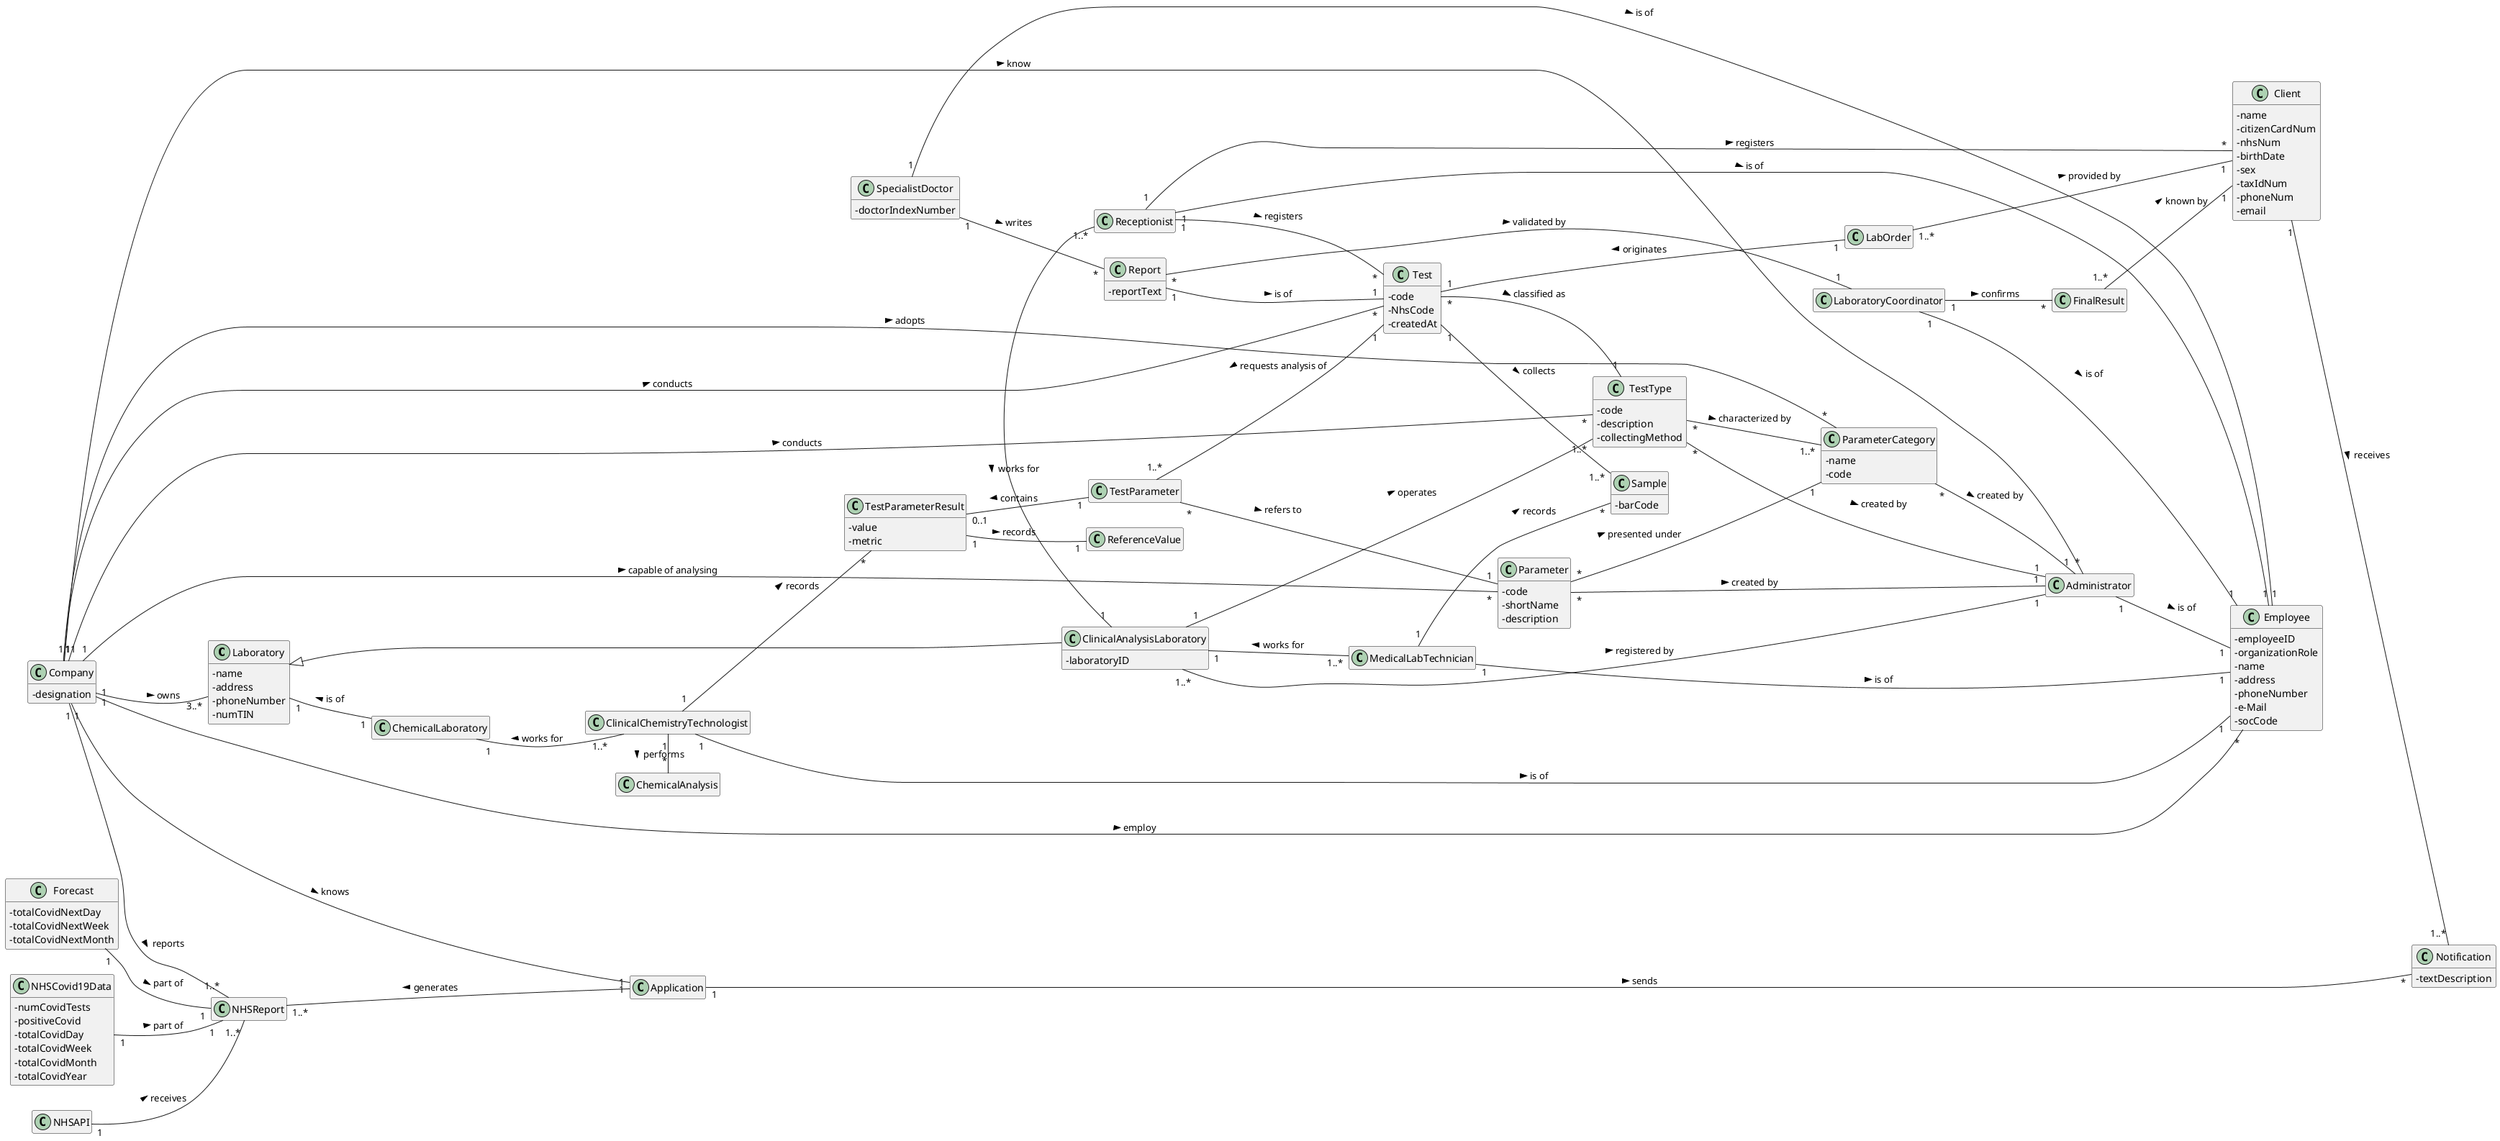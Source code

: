 @startuml

/'Adicionei Cliente <-> Resultado'/


skinparam classAttributeIconSize 0
hide empty methods
hide empty attributes
left to right direction

class Laboratory {
- name
- address
- phoneNumber
- numTIN
}

class Employee {
- employeeID
- organizationRole
- name
- address
- phoneNumber
- e-Mail
- socCode
}

class Test {
- code
- NhsCode
- createdAt
}

class Sample{
- barCode
}

class FinalResult{}
class TestParameterResult{
-value
-metric
}
class ReferenceValue{}
class TestParameter{}
/'class ClinicalResult{}'/
class Parameter{
- code
- shortName
- description
}
class Notification{
- textDescription
}
/'class Courier{}'/
class Report{
- reportText
}
class NHSReport{}
class Forecast{
- totalCovidNextDay
- totalCovidNextWeek
- totalCovidNextMonth
}

class NHSCovid19Data{
- numCovidTests
- positiveCovid
- totalCovidDay
- totalCovidWeek
- totalCovidMonth
- totalCovidYear
}

class Client{
- name
- citizenCardNum
- nhsNum
- birthDate
- sex
- taxIdNum
- phoneNum
- email
}
class Administrator{}

/'class Doctor{}'/
class Receptionist{}

class MedicalLabTechnician{}

class ClinicalChemistryTechnologist{}

class SpecialistDoctor{
- doctorIndexNumber
}

class LaboratoryCoordinator{}

class ClinicalAnalysisLaboratory{
- laboratoryID
}

class ChemicalLaboratory{}

class Application{}
class ChemicalAnalysis{}
/'class ClinicalAnalysis{}'/
class TestType{
- code
- description
- collectingMethod
}
class ParameterCategory{
- name
- code
}
/'
class Covid19Test{
}
class BloodTest{

}

class OtherTest{
}
'/

class Company{
- designation
}

/'class NHS{}'/
class NHSAPI{}
/'class ExternalModule{}'/

class LabOrder{}


/'LAYOUT PURPOSES'/
together {
class ChemicalLaboratory
class ClinicalAnalysisLaboratory
class ChemicalAnalysis
class Test
}

/'LAYOUT PURPOSES'/

Laboratory -[hidden]-> ChemicalLaboratory
Laboratory -[hidden]-> ClinicalAnalysisLaboratory


/'Company -[hidden]--> ChemicalLaboratory'/
Laboratory -[hidden]down-> Company


Test -[hidden]-> Receptionist
ClinicalAnalysisLaboratory -[hidden]-> Receptionist

/'Company -[hidden]--> ClinicalAnalysisLaboratory'/
/'ChemicalLaboratory -[hidden]down-|> ClinicalAnalysisLaboratory'/
MedicalLabTechnician -[hidden]up-|> ClinicalAnalysisLaboratory
ClinicalAnalysisLaboratory -[hidden]up-> Application
ClinicalAnalysisLaboratory -[hidden]left-|> Receptionist
/'Receptionist -[hidden]left-|> Test'/

ClinicalChemistryTechnologist -[hidden]up-|> ChemicalLaboratory
NHSReport -[hidden]down-|> Application

/' ACRESCENTEI AQUI AO RETIRAR TEST REQUESTED BY CLIENT '/
NHSReport -[hidden]up-|> Company

/'ACRESCENTEI ISTO PARA O NHSAPI FICAR EM BAIXO DO Covid19Data'/
NHSAPI -[hidden]down-|> NHSReport

/'Receptionist -[hidden]up-|> Client'/
Employee -[hidden]right-|> Company

/'LabOrder -[hidden]down-> Client'/


/' END OF LAYOUT PURPOSES '/

Laboratory <|-- ClinicalAnalysisLaboratory
ChemicalLaboratory "1" -- "1" Laboratory : is of >
Company "1" -- "3..*" Laboratory : owns >
/'ClinicalAnalysisLaboratory "1" -- "1" Laboratory : is of >'/






Employee "*" - "1" Company : employ <
Receptionist "1" -- "1" Employee : is of >
MedicalLabTechnician "1" -- "1" Employee : is of >
ClinicalChemistryTechnologist "1" -- "1" Employee : is of >
SpecialistDoctor "1" -- "1" Employee : is of >
LaboratoryCoordinator "1" -- "1" Employee : is of >
Administrator "1" -- "1" Employee : is of >
/'edited here below'/
Company "1" - "*" Parameter : capable of analysing >
Company "1" -- "*" TestType : conducts >
Company "1" -- "*" Administrator : know >
Company "1" -- "*" ParameterCategory : adopts >
/'Company "1" -- "1" ChemicalLaboratory : owns >'/
/'Company "1" -- "1..*" ClinicalAnalysisLaboratory : owns >'/
Company "1" -- "1..*" NHSReport : reports >
Company "1" -- "*" Test : conducts >
Parameter "*" -- "1" ParameterCategory : presented under >
/'ACRESCENTEI LINHA ABAIXO'/
Parameter "*" -- "1" Administrator : created by >
TestType "*" -- "1" Administrator : created by >
ParameterCategory "*" -- "1" Administrator : created by >
/'RETIREI A LINHA ABAIXO TEST IS REQUESTED BY CLIENT'/
/'Test "*" -- "1" Client : requested by >'/
/'Test -- Application : is known by >'/
Test "*" -- "1" TestType : classified as >
Test "1" -- "1..*" Sample : collects >
/'PROFFESSOR CORREÇÃO'/
/'Test "*" --- "1..*" MedicalLabTechnician : registered locally by >'/
Test "1" --- "1" LabOrder : originates <
LabOrder "1..*" --- "1" Client : provided by >
Receptionist "1" -- "*" Client : registers >
Receptionist "1" -- "*" Test : registers >
/'PERGUNTAR CLIENTE LINHA ABAIXO'/
Receptionist "1..*" - "1" ClinicalAnalysisLaboratory : works for >
/'MedicalLabTechnician "1" -- "*" Sample : collects >'/
MedicalLabTechnician "1..*" -- "1" ClinicalAnalysisLaboratory : works for >
MedicalLabTechnician "1" -- "*" Sample : records >
/'Sample -- Application : is known >'/
/'Sample "*" -- "1" ChemicalLaboratory : sent to >'/
ClinicalChemistryTechnologist "1..*" -- "1" ChemicalLaboratory : works for >
/'ClinicalChemistryTechnologist "1" -- "*" Sample : receives >'/
ClinicalChemistryTechnologist "1" - "*" ChemicalAnalysis : performs >
ClinicalChemistryTechnologist "1" -- "*" TestParameterResult : records >
/'LabOrder -- Doctor : prescribed by >'/
TestParameterResult "0..1" -- "1" TestParameter : contains <
TestParameterResult "1" -- "1" ReferenceValue : records >
TestParameter "*" -- "1" Parameter : refers to >
TestParameter "1..*" -- "1" Test : requests analysis of <
SpecialistDoctor "1" -- "*" Report : writes >
/'Report -- Client : delivered to >'/
/'Report -- Application : known by >'/
Report "*" -- "1" LaboratoryCoordinator : validated by >
Report "1" -- "1" Test : is of >
/'ClinicalResult -- Application : known by >'/
/'ClinicalResult -- LaboratoryCoordinator : validated by >'/
LaboratoryCoordinator "1" -- "*" FinalResult : confirms >
Client "1" -- "1..*" Notification : receives >
FinalResult "1..*" -- "1" Client : known by >
/'Result -- MedicalLabTechnician : known by >'/
/'Result -- ClinicalChemistryTechnologist : known by >'/
/'Result -- SpecialistDoctor : known by >'/
/'Result -- LaboratoryCoordinator : known by >'/
NHSAPI "1" -- "1..*" NHSReport : receives >
Application "1" --- "1..*" NHSReport : generates >
NHSCovid19Data "1" -- "1" NHSReport : part of >
Forecast "1" -- "1" NHSReport : part of >
/'Covid19Test "*" -- "1" TestType : part of >'/
/'Covid19Test "*" -- "1" Parameter : characterized by >'/
/'BloodTest "*" -- "1" TestType : part of >'/
/'BloodTest "*" -- "3..*" Parameter : characterized by >'/
/'Application "1" - "*" TestType : supports >'/
Application "1" -- "1" Company : knows <
Application "1" - "*" Notification : sends >
/'OtherTest "*" -- "1" TestType : part of >'/
/'OtherTest "*" -- "1..*" Parameter : characterized by >'/

TestType "*" -- "1..*" ParameterCategory : characterized by >

ClinicalAnalysisLaboratory "1..*" -- "1" Administrator : registered by >

/' US8 '/
ClinicalAnalysisLaboratory "1" -- "1..*" TestType : operates >

@enduml